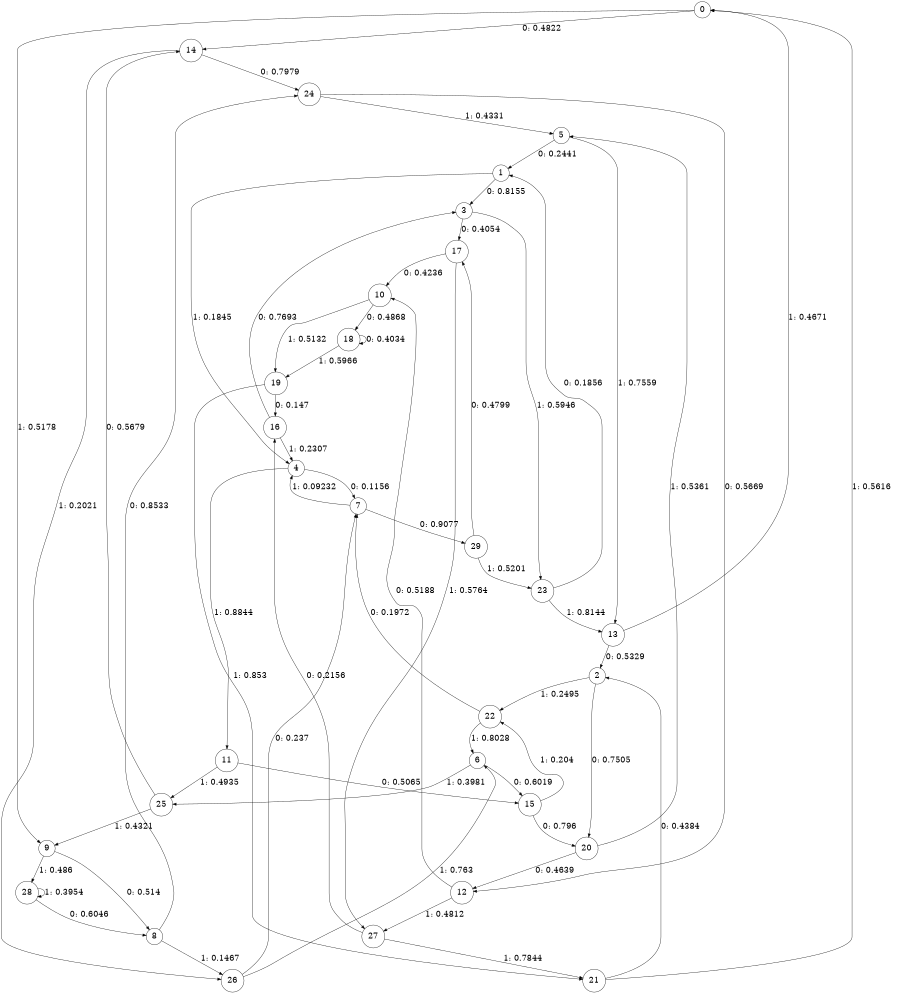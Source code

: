digraph "ch21randomL5" {
size = "6,8.5";
ratio = "fill";
node [shape = circle];
node [fontsize = 24];
edge [fontsize = 24];
0 -> 14 [label = "0: 0.4822   "];
0 -> 9 [label = "1: 0.5178   "];
1 -> 3 [label = "0: 0.8155   "];
1 -> 4 [label = "1: 0.1845   "];
2 -> 20 [label = "0: 0.7505   "];
2 -> 22 [label = "1: 0.2495   "];
3 -> 17 [label = "0: 0.4054   "];
3 -> 23 [label = "1: 0.5946   "];
4 -> 7 [label = "0: 0.1156   "];
4 -> 11 [label = "1: 0.8844   "];
5 -> 1 [label = "0: 0.2441   "];
5 -> 13 [label = "1: 0.7559   "];
6 -> 15 [label = "0: 0.6019   "];
6 -> 25 [label = "1: 0.3981   "];
7 -> 29 [label = "0: 0.9077   "];
7 -> 4 [label = "1: 0.09232  "];
8 -> 24 [label = "0: 0.8533   "];
8 -> 26 [label = "1: 0.1467   "];
9 -> 8 [label = "0: 0.514    "];
9 -> 28 [label = "1: 0.486    "];
10 -> 18 [label = "0: 0.4868   "];
10 -> 19 [label = "1: 0.5132   "];
11 -> 15 [label = "0: 0.5065   "];
11 -> 25 [label = "1: 0.4935   "];
12 -> 10 [label = "0: 0.5188   "];
12 -> 27 [label = "1: 0.4812   "];
13 -> 2 [label = "0: 0.5329   "];
13 -> 0 [label = "1: 0.4671   "];
14 -> 24 [label = "0: 0.7979   "];
14 -> 26 [label = "1: 0.2021   "];
15 -> 20 [label = "0: 0.796    "];
15 -> 22 [label = "1: 0.204    "];
16 -> 3 [label = "0: 0.7693   "];
16 -> 4 [label = "1: 0.2307   "];
17 -> 10 [label = "0: 0.4236   "];
17 -> 27 [label = "1: 0.5764   "];
18 -> 18 [label = "0: 0.4034   "];
18 -> 19 [label = "1: 0.5966   "];
19 -> 16 [label = "0: 0.147    "];
19 -> 21 [label = "1: 0.853    "];
20 -> 12 [label = "0: 0.4639   "];
20 -> 5 [label = "1: 0.5361   "];
21 -> 2 [label = "0: 0.4384   "];
21 -> 0 [label = "1: 0.5616   "];
22 -> 7 [label = "0: 0.1972   "];
22 -> 6 [label = "1: 0.8028   "];
23 -> 1 [label = "0: 0.1856   "];
23 -> 13 [label = "1: 0.8144   "];
24 -> 12 [label = "0: 0.5669   "];
24 -> 5 [label = "1: 0.4331   "];
25 -> 14 [label = "0: 0.5679   "];
25 -> 9 [label = "1: 0.4321   "];
26 -> 7 [label = "0: 0.237    "];
26 -> 6 [label = "1: 0.763    "];
27 -> 16 [label = "0: 0.2156   "];
27 -> 21 [label = "1: 0.7844   "];
28 -> 8 [label = "0: 0.6046   "];
28 -> 28 [label = "1: 0.3954   "];
29 -> 17 [label = "0: 0.4799   "];
29 -> 23 [label = "1: 0.5201   "];
}